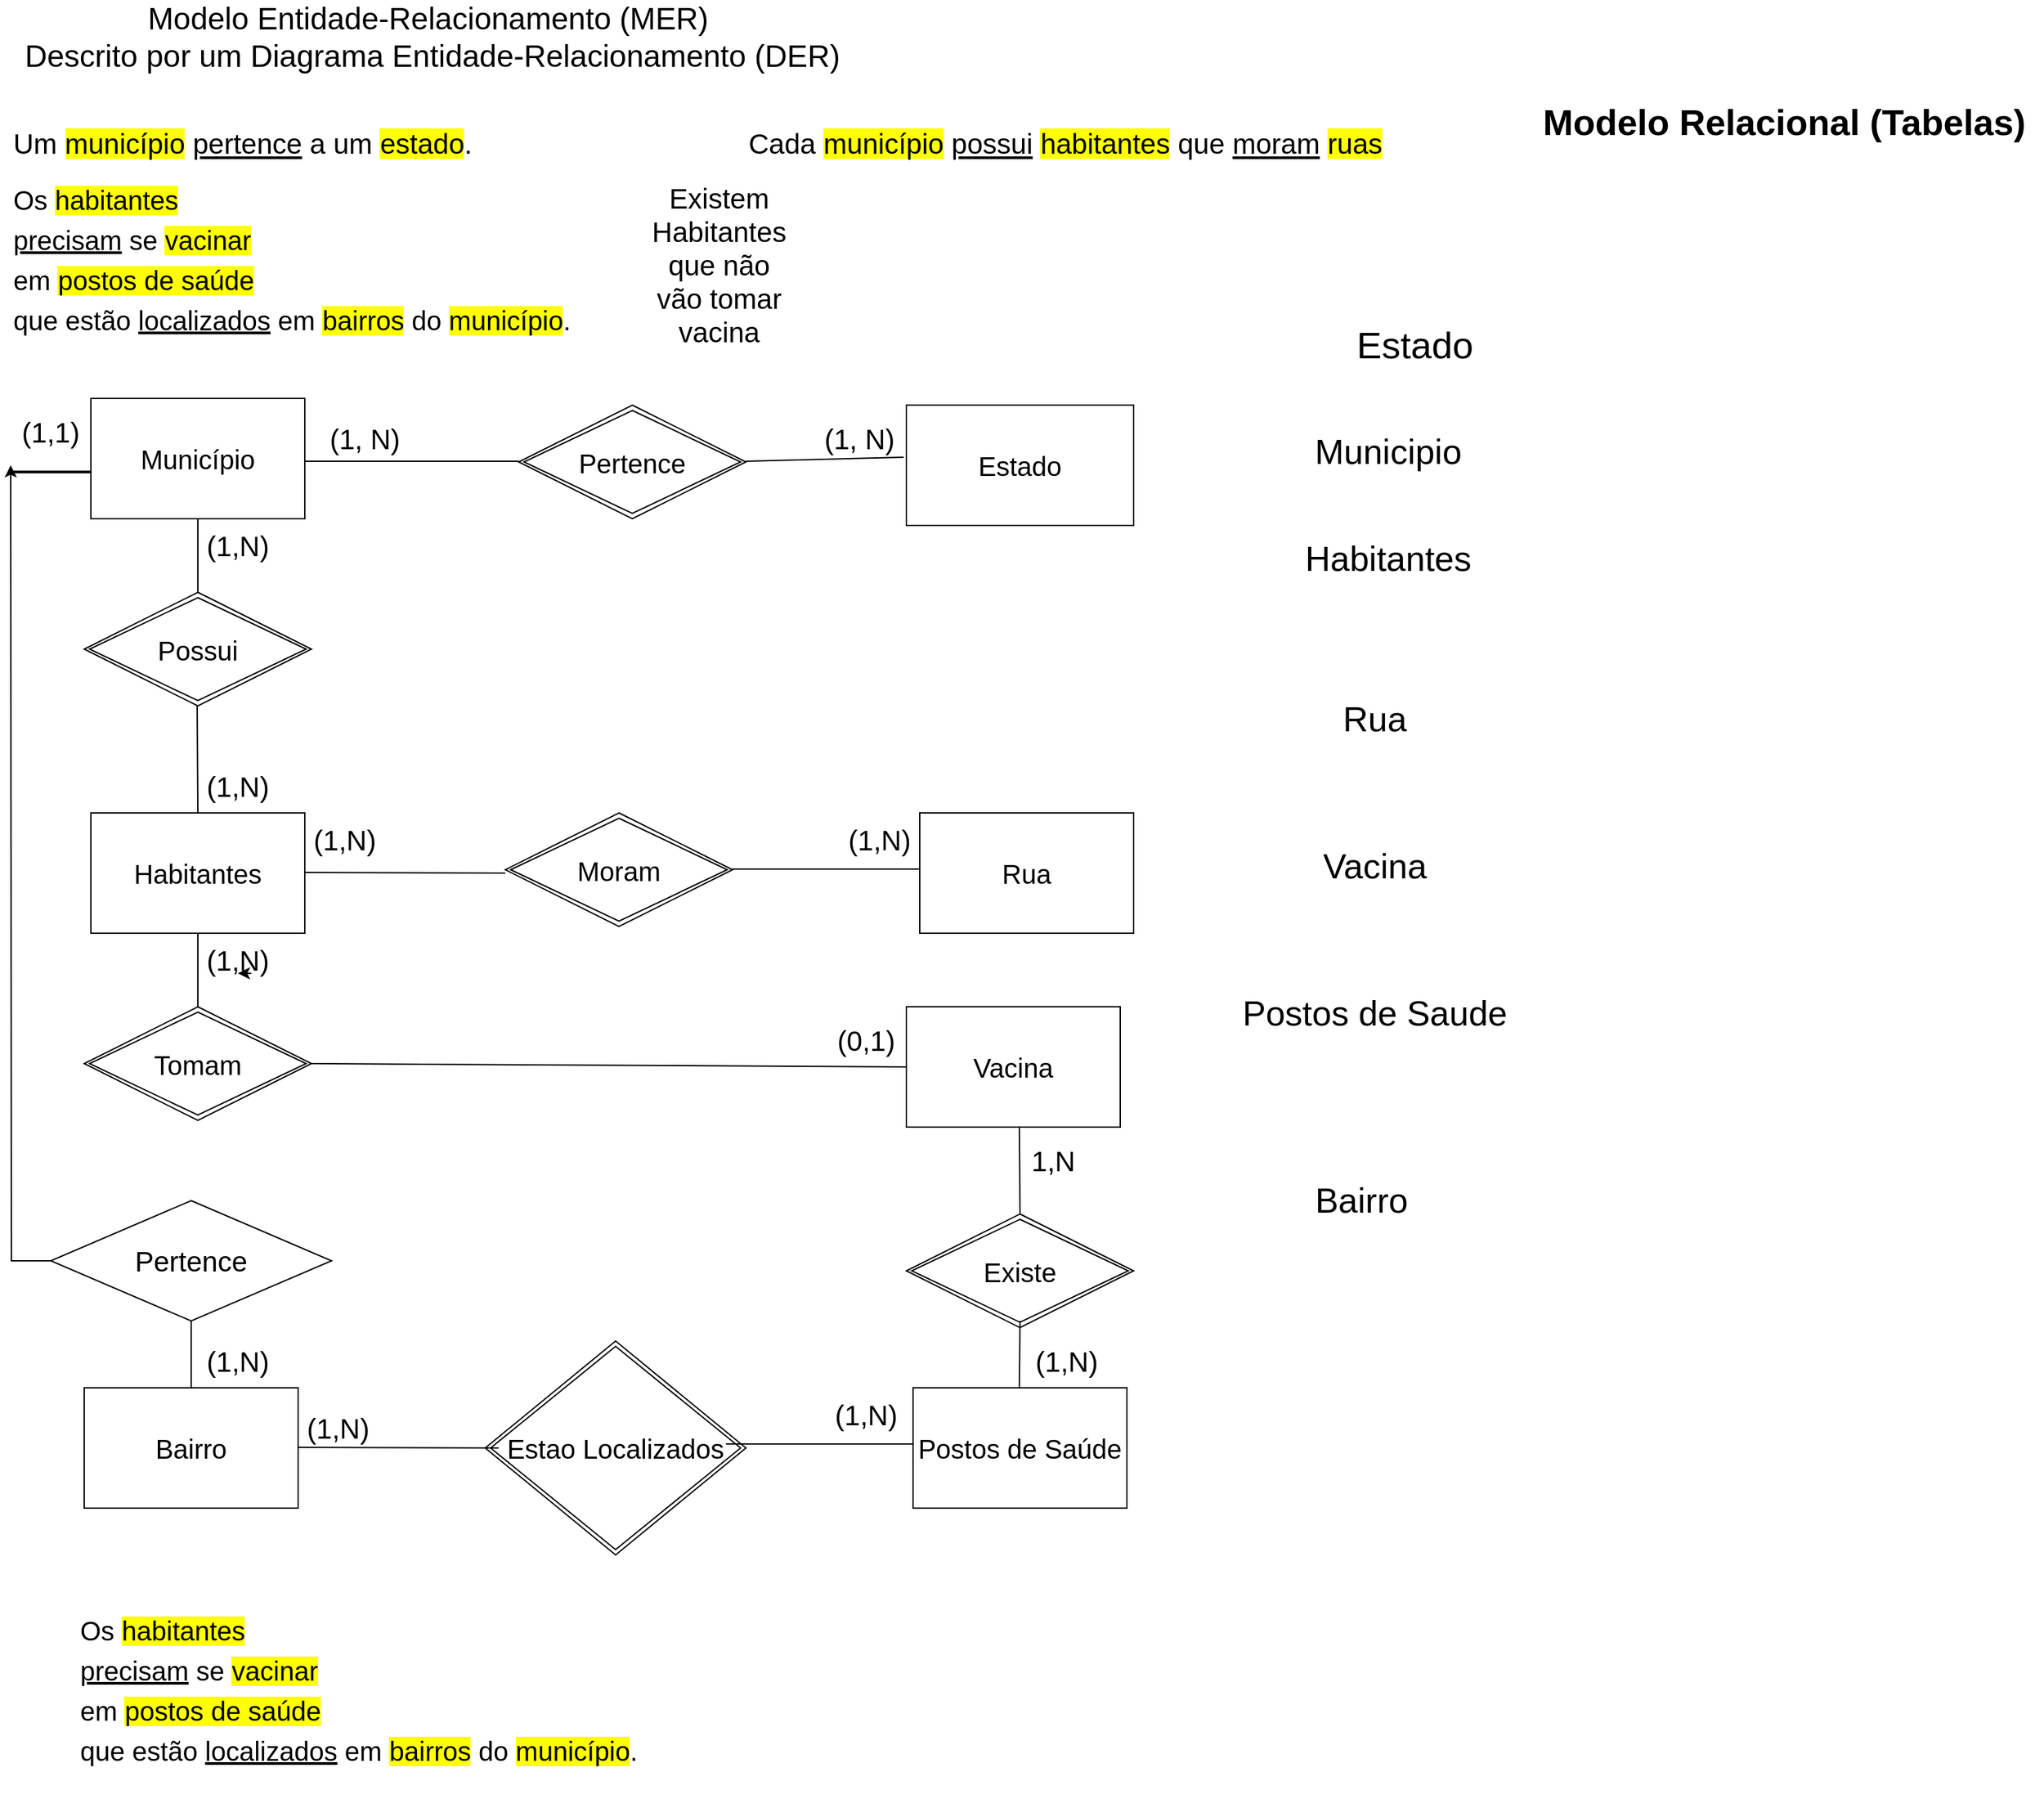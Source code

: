 <mxfile version="13.9.3" type="github" pages="2">
  <diagram id="R2lEEEUBdFMjLlhIrx00" name="DER-EstudoDirigido">
    <mxGraphModel dx="1426" dy="803" grid="1" gridSize="10" guides="1" tooltips="1" connect="1" arrows="1" fold="1" page="1" pageScale="1" pageWidth="2336" pageHeight="1654" math="0" shadow="0" extFonts="Permanent Marker^https://fonts.googleapis.com/css?family=Permanent+Marker">
      <root>
        <mxCell id="0" />
        <mxCell id="1" parent="0" />
        <mxCell id="zWw6YbuoIhfkc-IctaTn-1" value="Município" style="whiteSpace=wrap;html=1;align=center;fontSize=20;" parent="1" vertex="1">
          <mxGeometry x="130" y="320" width="160" height="90" as="geometry" />
        </mxCell>
        <mxCell id="zWw6YbuoIhfkc-IctaTn-2" value="Pertence" style="shape=rhombus;double=1;perimeter=rhombusPerimeter;whiteSpace=wrap;html=1;align=center;fontSize=20;" parent="1" vertex="1">
          <mxGeometry x="450" y="325" width="170" height="85" as="geometry" />
        </mxCell>
        <mxCell id="zWw6YbuoIhfkc-IctaTn-4" value="&lt;span lang=&quot;PT-BR&quot; style=&quot;font-size: 21px; font-family: calibri, sans-serif;&quot;&gt;Um &lt;span style=&quot;background: yellow; font-size: 21px;&quot;&gt;município&lt;/span&gt; &lt;u style=&quot;font-size: 21px;&quot;&gt;pertence&lt;/u&gt; a um &lt;span style=&quot;background: yellow; font-size: 21px;&quot;&gt;estado&lt;/span&gt;. &lt;/span&gt;" style="text;whiteSpace=wrap;html=1;fontSize=21;" parent="1" vertex="1">
          <mxGeometry x="70" y="110" width="450" height="40" as="geometry" />
        </mxCell>
        <mxCell id="zWw6YbuoIhfkc-IctaTn-5" value="&lt;span lang=&quot;PT-BR&quot; style=&quot;font-size: 21px; font-family: calibri, sans-serif;&quot;&gt;Cada &lt;span style=&quot;background: yellow; font-size: 21px;&quot;&gt;município&lt;/span&gt; &lt;u style=&quot;font-size: 21px;&quot;&gt;possui&lt;/u&gt; &lt;span style=&quot;background: yellow; font-size: 21px;&quot;&gt;habitantes&lt;/span&gt; que &lt;u style=&quot;font-size: 21px;&quot;&gt;moram&lt;/u&gt; &lt;span style=&quot;background: yellow; font-size: 21px;&quot;&gt;ruas&lt;/span&gt;&lt;/span&gt;" style="text;whiteSpace=wrap;html=1;fontSize=21;" parent="1" vertex="1">
          <mxGeometry x="620" y="110" width="590" height="40" as="geometry" />
        </mxCell>
        <mxCell id="zWw6YbuoIhfkc-IctaTn-6" value="&lt;p class=&quot;MsoNormal&quot; style=&quot;line-height: 150%&quot;&gt;&lt;span lang=&quot;PT-BR&quot;&gt;Os &lt;span style=&quot;background: yellow&quot;&gt;habitantes&lt;/span&gt;&#xa;&lt;u&gt;precisam&lt;/u&gt; se &lt;span style=&quot;background: yellow&quot;&gt;vacinar&lt;/span&gt;&#xa;em &lt;span style=&quot;background: yellow&quot;&gt;postos de saúde&lt;/span&gt;&#xa;que estão &lt;u&gt;localizados&lt;/u&gt; em &lt;span style=&quot;background: yellow&quot;&gt;bairros&lt;/span&gt; do &lt;span style=&quot;background: yellow&quot;&gt;município&lt;/span&gt;.&lt;/span&gt;&lt;/p&gt;" style="text;whiteSpace=wrap;html=1;fontSize=20;" parent="1" vertex="1">
          <mxGeometry x="70" y="130" width="1010" height="180" as="geometry" />
        </mxCell>
        <mxCell id="zWw6YbuoIhfkc-IctaTn-8" value="Estado" style="whiteSpace=wrap;html=1;align=center;fontSize=20;" parent="1" vertex="1">
          <mxGeometry x="740" y="325" width="170" height="90" as="geometry" />
        </mxCell>
        <mxCell id="zWw6YbuoIhfkc-IctaTn-13" value="" style="endArrow=none;html=1;rounded=0;fontSize=21;" parent="1" edge="1">
          <mxGeometry relative="1" as="geometry">
            <mxPoint x="290" y="367" as="sourcePoint" />
            <mxPoint x="450" y="367" as="targetPoint" />
          </mxGeometry>
        </mxCell>
        <mxCell id="zWw6YbuoIhfkc-IctaTn-14" value="" style="endArrow=none;html=1;rounded=0;fontSize=21;entryX=-0.012;entryY=0.433;entryDx=0;entryDy=0;entryPerimeter=0;" parent="1" target="zWw6YbuoIhfkc-IctaTn-8" edge="1">
          <mxGeometry relative="1" as="geometry">
            <mxPoint x="620" y="367" as="sourcePoint" />
            <mxPoint x="750" y="367" as="targetPoint" />
          </mxGeometry>
        </mxCell>
        <mxCell id="zWw6YbuoIhfkc-IctaTn-17" value="Habitantes" style="whiteSpace=wrap;html=1;align=center;fontSize=20;" parent="1" vertex="1">
          <mxGeometry x="130" y="630" width="160" height="90" as="geometry" />
        </mxCell>
        <mxCell id="zWw6YbuoIhfkc-IctaTn-18" value="Rua" style="whiteSpace=wrap;html=1;align=center;fontSize=20;" parent="1" vertex="1">
          <mxGeometry x="750" y="630" width="160" height="90" as="geometry" />
        </mxCell>
        <mxCell id="zWw6YbuoIhfkc-IctaTn-19" value="Moram" style="shape=rhombus;double=1;perimeter=rhombusPerimeter;whiteSpace=wrap;html=1;align=center;fontSize=20;" parent="1" vertex="1">
          <mxGeometry x="440" y="630" width="170" height="85" as="geometry" />
        </mxCell>
        <mxCell id="zWw6YbuoIhfkc-IctaTn-20" value="Possui" style="shape=rhombus;double=1;perimeter=rhombusPerimeter;whiteSpace=wrap;html=1;align=center;fontSize=20;" parent="1" vertex="1">
          <mxGeometry x="125" y="465" width="170" height="85" as="geometry" />
        </mxCell>
        <mxCell id="zWw6YbuoIhfkc-IctaTn-23" value="" style="endArrow=none;html=1;rounded=0;fontSize=21;exitX=0.5;exitY=1;exitDx=0;exitDy=0;" parent="1" source="zWw6YbuoIhfkc-IctaTn-1" target="zWw6YbuoIhfkc-IctaTn-20" edge="1">
          <mxGeometry relative="1" as="geometry">
            <mxPoint x="220" y="420" as="sourcePoint" />
            <mxPoint x="340" y="420" as="targetPoint" />
          </mxGeometry>
        </mxCell>
        <mxCell id="zWw6YbuoIhfkc-IctaTn-24" value="" style="endArrow=none;html=1;rounded=0;fontSize=21;exitX=0.5;exitY=1;exitDx=0;exitDy=0;entryX=0.5;entryY=0;entryDx=0;entryDy=0;" parent="1" target="zWw6YbuoIhfkc-IctaTn-17" edge="1">
          <mxGeometry relative="1" as="geometry">
            <mxPoint x="209.5" y="550" as="sourcePoint" />
            <mxPoint x="209.5" y="605" as="targetPoint" />
          </mxGeometry>
        </mxCell>
        <mxCell id="zWw6YbuoIhfkc-IctaTn-25" value="" style="endArrow=none;html=1;rounded=0;fontSize=21;" parent="1" edge="1">
          <mxGeometry relative="1" as="geometry">
            <mxPoint x="290" y="674.5" as="sourcePoint" />
            <mxPoint x="440" y="675" as="targetPoint" />
          </mxGeometry>
        </mxCell>
        <mxCell id="zWw6YbuoIhfkc-IctaTn-26" value="" style="endArrow=none;html=1;rounded=0;fontSize=21;" parent="1" edge="1">
          <mxGeometry relative="1" as="geometry">
            <mxPoint x="610" y="672" as="sourcePoint" />
            <mxPoint x="750" y="672" as="targetPoint" />
          </mxGeometry>
        </mxCell>
        <mxCell id="zWw6YbuoIhfkc-IctaTn-30" value="Vacina" style="whiteSpace=wrap;html=1;align=center;fontSize=20;" parent="1" vertex="1">
          <mxGeometry x="740" y="775" width="160" height="90" as="geometry" />
        </mxCell>
        <mxCell id="zWw6YbuoIhfkc-IctaTn-31" value="Tomam" style="shape=rhombus;double=1;perimeter=rhombusPerimeter;whiteSpace=wrap;html=1;align=center;fontSize=20;" parent="1" vertex="1">
          <mxGeometry x="125" y="775" width="170" height="85" as="geometry" />
        </mxCell>
        <mxCell id="zWw6YbuoIhfkc-IctaTn-32" value="" style="endArrow=none;html=1;rounded=0;fontSize=21;exitX=0.5;exitY=1;exitDx=0;exitDy=0;" parent="1" target="zWw6YbuoIhfkc-IctaTn-31" edge="1">
          <mxGeometry relative="1" as="geometry">
            <mxPoint x="210" y="720" as="sourcePoint" />
            <mxPoint x="340" y="730" as="targetPoint" />
          </mxGeometry>
        </mxCell>
        <mxCell id="zWw6YbuoIhfkc-IctaTn-33" value="" style="endArrow=none;html=1;rounded=0;fontSize=21;exitX=1;exitY=0.5;exitDx=0;exitDy=0;" parent="1" source="zWw6YbuoIhfkc-IctaTn-31" edge="1">
          <mxGeometry relative="1" as="geometry">
            <mxPoint x="300" y="820" as="sourcePoint" />
            <mxPoint x="740" y="820" as="targetPoint" />
          </mxGeometry>
        </mxCell>
        <mxCell id="zWw6YbuoIhfkc-IctaTn-35" value="Postos de Saúde" style="whiteSpace=wrap;html=1;align=center;fontSize=20;" parent="1" vertex="1">
          <mxGeometry x="745" y="1060" width="160" height="90" as="geometry" />
        </mxCell>
        <mxCell id="zWw6YbuoIhfkc-IctaTn-36" value="Existe" style="shape=rhombus;double=1;perimeter=rhombusPerimeter;whiteSpace=wrap;html=1;align=center;fontSize=20;" parent="1" vertex="1">
          <mxGeometry x="740" y="930" width="170" height="85" as="geometry" />
        </mxCell>
        <mxCell id="zWw6YbuoIhfkc-IctaTn-40" value="&lt;p class=&quot;MsoNormal&quot; style=&quot;line-height: 150%&quot;&gt;&lt;span lang=&quot;PT-BR&quot;&gt;Os &lt;span style=&quot;background: yellow&quot;&gt;habitantes&lt;/span&gt;&#xa;&lt;u&gt;precisam&lt;/u&gt; se &lt;span style=&quot;background: yellow&quot;&gt;vacinar&lt;/span&gt;&#xa;em &lt;span style=&quot;background: yellow&quot;&gt;postos de saúde&lt;/span&gt;&#xa;que estão &lt;u&gt;localizados&lt;/u&gt; em &lt;span style=&quot;background: yellow&quot;&gt;bairros&lt;/span&gt; do &lt;span style=&quot;background: yellow&quot;&gt;município&lt;/span&gt;.&lt;/span&gt;&lt;/p&gt;" style="text;whiteSpace=wrap;html=1;fontSize=20;" parent="1" vertex="1">
          <mxGeometry x="120" y="1200" width="1010" height="180" as="geometry" />
        </mxCell>
        <mxCell id="zWw6YbuoIhfkc-IctaTn-42" value="" style="endArrow=none;html=1;rounded=0;fontSize=21;exitX=0.5;exitY=1;exitDx=0;exitDy=0;entryX=0.5;entryY=0;entryDx=0;entryDy=0;" parent="1" target="zWw6YbuoIhfkc-IctaTn-36" edge="1">
          <mxGeometry relative="1" as="geometry">
            <mxPoint x="824.5" y="865" as="sourcePoint" />
            <mxPoint x="824.5" y="920" as="targetPoint" />
          </mxGeometry>
        </mxCell>
        <mxCell id="zWw6YbuoIhfkc-IctaTn-43" value="" style="endArrow=none;html=1;rounded=0;fontSize=21;" parent="1" edge="1">
          <mxGeometry relative="1" as="geometry">
            <mxPoint x="825" y="1010" as="sourcePoint" />
            <mxPoint x="824.5" y="1060" as="targetPoint" />
          </mxGeometry>
        </mxCell>
        <mxCell id="zWw6YbuoIhfkc-IctaTn-45" value="Bairro" style="whiteSpace=wrap;html=1;align=center;fontSize=20;" parent="1" vertex="1">
          <mxGeometry x="125" y="1060" width="160" height="90" as="geometry" />
        </mxCell>
        <mxCell id="zWw6YbuoIhfkc-IctaTn-47" value="Estao Localizados" style="shape=rhombus;double=1;perimeter=rhombusPerimeter;whiteSpace=wrap;html=1;align=center;fontSize=20;" parent="1" vertex="1">
          <mxGeometry x="425" y="1025" width="195" height="160" as="geometry" />
        </mxCell>
        <mxCell id="zWw6YbuoIhfkc-IctaTn-48" value="" style="endArrow=none;html=1;rounded=0;fontSize=21;" parent="1" edge="1">
          <mxGeometry relative="1" as="geometry">
            <mxPoint x="285" y="1104.5" as="sourcePoint" />
            <mxPoint x="435" y="1105" as="targetPoint" />
          </mxGeometry>
        </mxCell>
        <mxCell id="zWw6YbuoIhfkc-IctaTn-49" value="" style="endArrow=none;html=1;rounded=0;fontSize=21;" parent="1" edge="1">
          <mxGeometry relative="1" as="geometry">
            <mxPoint x="605" y="1102" as="sourcePoint" />
            <mxPoint x="745" y="1102" as="targetPoint" />
          </mxGeometry>
        </mxCell>
        <mxCell id="zWw6YbuoIhfkc-IctaTn-54" style="edgeStyle=orthogonalEdgeStyle;rounded=0;orthogonalLoop=1;jettySize=auto;html=1;fontSize=21;" parent="1" source="zWw6YbuoIhfkc-IctaTn-50" edge="1">
          <mxGeometry relative="1" as="geometry">
            <mxPoint x="70" y="370" as="targetPoint" />
          </mxGeometry>
        </mxCell>
        <mxCell id="zWw6YbuoIhfkc-IctaTn-50" value="Pertence" style="shape=rhombus;perimeter=rhombusPerimeter;whiteSpace=wrap;html=1;align=center;fontSize=21;" parent="1" vertex="1">
          <mxGeometry x="100" y="920" width="210" height="90" as="geometry" />
        </mxCell>
        <mxCell id="zWw6YbuoIhfkc-IctaTn-51" value="" style="endArrow=none;html=1;rounded=0;fontSize=21;exitX=0.5;exitY=0;exitDx=0;exitDy=0;entryX=0.5;entryY=1;entryDx=0;entryDy=0;" parent="1" source="zWw6YbuoIhfkc-IctaTn-45" target="zWw6YbuoIhfkc-IctaTn-50" edge="1">
          <mxGeometry relative="1" as="geometry">
            <mxPoint x="420" y="900" as="sourcePoint" />
            <mxPoint x="580" y="900" as="targetPoint" />
          </mxGeometry>
        </mxCell>
        <mxCell id="zWw6YbuoIhfkc-IctaTn-55" value="" style="line;strokeWidth=2;html=1;fontSize=21;" parent="1" vertex="1">
          <mxGeometry x="70" y="370" width="60" height="10" as="geometry" />
        </mxCell>
        <mxCell id="zWw6YbuoIhfkc-IctaTn-56" value="(1, N)" style="text;html=1;strokeColor=none;fillColor=none;align=center;verticalAlign=middle;whiteSpace=wrap;rounded=0;fontSize=21;" parent="1" vertex="1">
          <mxGeometry x="270" y="340" width="130" height="20" as="geometry" />
        </mxCell>
        <mxCell id="zWw6YbuoIhfkc-IctaTn-57" value="(1, N)" style="text;html=1;strokeColor=none;fillColor=none;align=center;verticalAlign=middle;whiteSpace=wrap;rounded=0;fontSize=21;" parent="1" vertex="1">
          <mxGeometry x="640" y="340" width="130" height="20" as="geometry" />
        </mxCell>
        <mxCell id="zWw6YbuoIhfkc-IctaTn-58" value="(1,N)" style="text;html=1;strokeColor=none;fillColor=none;align=center;verticalAlign=middle;whiteSpace=wrap;rounded=0;fontSize=21;" parent="1" vertex="1">
          <mxGeometry x="220" y="420" width="40" height="20" as="geometry" />
        </mxCell>
        <mxCell id="zWw6YbuoIhfkc-IctaTn-59" value="(1,N)" style="text;html=1;strokeColor=none;fillColor=none;align=center;verticalAlign=middle;whiteSpace=wrap;rounded=0;fontSize=21;" parent="1" vertex="1">
          <mxGeometry x="220" y="600" width="40" height="20" as="geometry" />
        </mxCell>
        <mxCell id="zWw6YbuoIhfkc-IctaTn-60" value="(1,N)" style="text;html=1;strokeColor=none;fillColor=none;align=center;verticalAlign=middle;whiteSpace=wrap;rounded=0;fontSize=21;" parent="1" vertex="1">
          <mxGeometry x="300" y="640" width="40" height="20" as="geometry" />
        </mxCell>
        <mxCell id="zWw6YbuoIhfkc-IctaTn-61" value="(1,N)" style="text;html=1;strokeColor=none;fillColor=none;align=center;verticalAlign=middle;whiteSpace=wrap;rounded=0;fontSize=21;" parent="1" vertex="1">
          <mxGeometry x="700" y="640" width="40" height="20" as="geometry" />
        </mxCell>
        <mxCell id="zWw6YbuoIhfkc-IctaTn-64" style="edgeStyle=orthogonalEdgeStyle;rounded=0;orthogonalLoop=1;jettySize=auto;html=1;exitX=0.75;exitY=1;exitDx=0;exitDy=0;fontSize=21;" parent="1" source="zWw6YbuoIhfkc-IctaTn-62" edge="1">
          <mxGeometry relative="1" as="geometry">
            <mxPoint x="240" y="750" as="targetPoint" />
          </mxGeometry>
        </mxCell>
        <mxCell id="zWw6YbuoIhfkc-IctaTn-62" value="(1,N)" style="text;html=1;strokeColor=none;fillColor=none;align=center;verticalAlign=middle;whiteSpace=wrap;rounded=0;fontSize=21;" parent="1" vertex="1">
          <mxGeometry x="220" y="730" width="40" height="20" as="geometry" />
        </mxCell>
        <mxCell id="zWw6YbuoIhfkc-IctaTn-63" value="(0,1)" style="text;html=1;strokeColor=none;fillColor=none;align=center;verticalAlign=middle;whiteSpace=wrap;rounded=0;fontSize=21;" parent="1" vertex="1">
          <mxGeometry x="690" y="790" width="40" height="20" as="geometry" />
        </mxCell>
        <mxCell id="zWw6YbuoIhfkc-IctaTn-65" value="Existem Habitantes que não vão tomar vacina" style="text;html=1;strokeColor=none;fillColor=none;align=center;verticalAlign=middle;whiteSpace=wrap;rounded=0;fontSize=21;" parent="1" vertex="1">
          <mxGeometry x="580" y="210" width="40" height="20" as="geometry" />
        </mxCell>
        <mxCell id="zWw6YbuoIhfkc-IctaTn-66" value="1,N" style="text;html=1;strokeColor=none;fillColor=none;align=center;verticalAlign=middle;whiteSpace=wrap;rounded=0;fontSize=21;" parent="1" vertex="1">
          <mxGeometry x="830" y="880" width="40" height="20" as="geometry" />
        </mxCell>
        <mxCell id="zWw6YbuoIhfkc-IctaTn-67" value="(1,N)" style="text;html=1;strokeColor=none;fillColor=none;align=center;verticalAlign=middle;whiteSpace=wrap;rounded=0;fontSize=21;" parent="1" vertex="1">
          <mxGeometry x="840" y="1030" width="40" height="20" as="geometry" />
        </mxCell>
        <mxCell id="zWw6YbuoIhfkc-IctaTn-68" value="(1,N)" style="text;html=1;strokeColor=none;fillColor=none;align=center;verticalAlign=middle;whiteSpace=wrap;rounded=0;fontSize=21;" parent="1" vertex="1">
          <mxGeometry x="690" y="1070" width="40" height="20" as="geometry" />
        </mxCell>
        <mxCell id="zWw6YbuoIhfkc-IctaTn-69" value="(1,N)" style="text;html=1;strokeColor=none;fillColor=none;align=center;verticalAlign=middle;whiteSpace=wrap;rounded=0;fontSize=21;" parent="1" vertex="1">
          <mxGeometry x="295" y="1080" width="40" height="20" as="geometry" />
        </mxCell>
        <mxCell id="zWw6YbuoIhfkc-IctaTn-70" value="(1,N)" style="text;html=1;strokeColor=none;fillColor=none;align=center;verticalAlign=middle;whiteSpace=wrap;rounded=0;fontSize=21;" parent="1" vertex="1">
          <mxGeometry x="220" y="1030" width="40" height="20" as="geometry" />
        </mxCell>
        <mxCell id="zWw6YbuoIhfkc-IctaTn-71" value="(1,1)" style="text;html=1;strokeColor=none;fillColor=none;align=center;verticalAlign=middle;whiteSpace=wrap;rounded=0;fontSize=21;" parent="1" vertex="1">
          <mxGeometry x="80" y="320" width="40" height="50" as="geometry" />
        </mxCell>
        <mxCell id="rkR8vYpSUXpEBcB3kPm6-1" value="&lt;font style=&quot;font-size: 23px&quot;&gt;Modelo Entidade-Relacionamento (MER)&amp;nbsp;&lt;br&gt;Descrito por um Diagrama Entidade-Relacionamento (DER)&lt;br&gt;&lt;/font&gt;" style="text;html=1;align=center;verticalAlign=middle;resizable=0;points=[];autosize=1;" vertex="1" parent="1">
          <mxGeometry x="70" y="30" width="630" height="40" as="geometry" />
        </mxCell>
        <mxCell id="rkR8vYpSUXpEBcB3kPm6-2" value="&lt;font style=&quot;font-size: 27px&quot;&gt;&lt;b&gt;Modelo Relacional (Tabelas)&amp;nbsp;&lt;br&gt;&lt;/b&gt;&lt;br&gt;&lt;/font&gt;" style="text;html=1;align=center;verticalAlign=middle;resizable=0;points=[];autosize=1;" vertex="1" parent="1">
          <mxGeometry x="1210" y="110" width="380" height="40" as="geometry" />
        </mxCell>
        <mxCell id="rkR8vYpSUXpEBcB3kPm6-3" value="&lt;font style=&quot;font-size: 28px&quot;&gt;Estado&lt;/font&gt;" style="text;html=1;align=center;verticalAlign=middle;resizable=0;points=[];autosize=1;" vertex="1" parent="1">
          <mxGeometry x="1070" y="265" width="100" height="30" as="geometry" />
        </mxCell>
        <mxCell id="rkR8vYpSUXpEBcB3kPm6-4" value="Municipio" style="text;html=1;align=center;verticalAlign=middle;resizable=0;points=[];autosize=1;fontSize=26;" vertex="1" parent="1">
          <mxGeometry x="1035" y="340" width="130" height="40" as="geometry" />
        </mxCell>
        <mxCell id="rkR8vYpSUXpEBcB3kPm6-5" value="Habitantes" style="text;html=1;align=center;verticalAlign=middle;resizable=0;points=[];autosize=1;fontSize=26;" vertex="1" parent="1">
          <mxGeometry x="1030" y="420" width="140" height="40" as="geometry" />
        </mxCell>
        <mxCell id="rkR8vYpSUXpEBcB3kPm6-6" value="Rua" style="text;html=1;align=center;verticalAlign=middle;resizable=0;points=[];autosize=1;fontSize=26;" vertex="1" parent="1">
          <mxGeometry x="1060" y="540" width="60" height="40" as="geometry" />
        </mxCell>
        <mxCell id="rkR8vYpSUXpEBcB3kPm6-7" value="Vacina" style="text;html=1;align=center;verticalAlign=middle;resizable=0;points=[];autosize=1;fontSize=26;" vertex="1" parent="1">
          <mxGeometry x="1045" y="650" width="90" height="40" as="geometry" />
        </mxCell>
        <mxCell id="rkR8vYpSUXpEBcB3kPm6-8" value="Postos de Saude" style="text;html=1;align=center;verticalAlign=middle;resizable=0;points=[];autosize=1;fontSize=26;" vertex="1" parent="1">
          <mxGeometry x="985" y="760" width="210" height="40" as="geometry" />
        </mxCell>
        <mxCell id="rkR8vYpSUXpEBcB3kPm6-9" value="Bairro" style="text;html=1;align=center;verticalAlign=middle;resizable=0;points=[];autosize=1;fontSize=26;" vertex="1" parent="1">
          <mxGeometry x="1040" y="900" width="80" height="40" as="geometry" />
        </mxCell>
      </root>
    </mxGraphModel>
  </diagram>
  <diagram id="x2edP44dpFyP2OcJ8P4P" name="DER-WebNoticias">
    <mxGraphModel dx="983" dy="514" grid="1" gridSize="10" guides="1" tooltips="1" connect="1" arrows="1" fold="1" page="1" pageScale="1" pageWidth="2336" pageHeight="1654" math="0" shadow="0">
      <root>
        <mxCell id="kRdrzXDOWAMrlyvCGJVJ-0" />
        <mxCell id="kRdrzXDOWAMrlyvCGJVJ-1" parent="kRdrzXDOWAMrlyvCGJVJ-0" />
        <mxCell id="kRdrzXDOWAMrlyvCGJVJ-3" value="&lt;p class=&quot;MsoNormal&quot; style=&quot;line-height: 150%&quot;&gt;&lt;span lang=&quot;PT-BR&quot;&gt;Os &lt;span style=&quot;background: yellow&quot;&gt;usuários&lt;/span&gt;&#xa;devem ser capazes de se &lt;u&gt;inscrever&lt;/u&gt; em &lt;span style=&quot;background: yellow&quot;&gt;grupos de&lt;span&gt;&amp;nbsp; &lt;/span&gt;notícias&lt;/span&gt;&#xa;, e &lt;u&gt;navegar&lt;/u&gt; por &lt;span style=&quot;background: yellow&quot;&gt;artigos&lt;/span&gt;&#xa;nos &lt;span style=&quot;background: yellow&quot;&gt;grupos.&lt;/span&gt;&lt;/span&gt;&lt;/p&gt;&#xa;&#xa;&lt;p class=&quot;MsoNormal&quot; style=&quot;line-height: 150%&quot;&gt;&lt;span lang=&quot;PT-BR&quot;&gt;O &lt;span style=&quot;background: yellow&quot;&gt;Sistema&lt;/span&gt; &lt;u&gt;acompanha&lt;/u&gt;&#xa;quais &lt;span style=&quot;background: yellow&quot;&gt;artigos&lt;/span&gt; &lt;u&gt;foram&lt;/u&gt;&#xa;&lt;span style=&quot;background: yellow&quot;&gt;lidos&lt;/span&gt; por um &lt;span style=&quot;background: yellow&quot;&gt;usuário&lt;/span&gt;, para que não&#xa;sejam exibidos novamente.&lt;/span&gt;&lt;/p&gt;&#xa;&#xa;&lt;p class=&quot;MsoNormal&quot; style=&quot;line-height: 150%&quot;&gt;&lt;span lang=&quot;PT-BR&quot;&gt;Ofereça também, uma &lt;span style=&quot;background: yellow&quot;&gt;pesquisa&lt;/span&gt;&#xa;de &lt;span style=&quot;background: yellow&quot;&gt;artigos antigos&lt;/span&gt;.&lt;/span&gt;&lt;/p&gt;&#xa;&#xa;&lt;p class=&quot;MsoNormal&quot; style=&quot;line-height: 150%&quot;&gt;&lt;span lang=&quot;PT-BR&quot;&gt;O Sistema oferece um &lt;span style=&quot;background: yellow&quot;&gt;Sistema&lt;/span&gt;&#xa;para &lt;u&gt;avaliação&lt;/u&gt; de &lt;span style=&quot;background: yellow&quot;&gt;artigos&lt;/span&gt;,&#xa;de modo que aqueles com &lt;span style=&quot;background: yellow&quot;&gt;maior&#xa;avaliação&lt;/span&gt; sejam &lt;span style=&quot;background: yellow&quot;&gt;destacados&lt;/span&gt;,&#xa;permitindo o leitor ocupado pule os artigos com &lt;span style=&quot;background: yellow&quot;&gt;avaliação inferior&lt;/span&gt;.&lt;/span&gt;&lt;/p&gt;" style="text;whiteSpace=wrap;html=1;fontSize=21;" parent="kRdrzXDOWAMrlyvCGJVJ-1" vertex="1">
          <mxGeometry x="150" y="80" width="570" height="860" as="geometry" />
        </mxCell>
        <mxCell id="kRdrzXDOWAMrlyvCGJVJ-13" style="edgeStyle=orthogonalEdgeStyle;rounded=0;orthogonalLoop=1;jettySize=auto;html=1;fontSize=21;entryX=0;entryY=0.5;entryDx=0;entryDy=0;" parent="kRdrzXDOWAMrlyvCGJVJ-1" source="kRdrzXDOWAMrlyvCGJVJ-4" target="kRdrzXDOWAMrlyvCGJVJ-12" edge="1">
          <mxGeometry relative="1" as="geometry">
            <Array as="points">
              <mxPoint x="665" y="300" />
              <mxPoint x="785" y="300" />
              <mxPoint x="785" y="352" />
            </Array>
          </mxGeometry>
        </mxCell>
        <mxCell id="kRdrzXDOWAMrlyvCGJVJ-4" value="Usuário" style="whiteSpace=wrap;html=1;align=center;fontSize=21;" parent="kRdrzXDOWAMrlyvCGJVJ-1" vertex="1">
          <mxGeometry x="590" y="200" width="150" height="60" as="geometry" />
        </mxCell>
        <mxCell id="kRdrzXDOWAMrlyvCGJVJ-5" value="Grupos de Notícias" style="whiteSpace=wrap;html=1;align=center;fontSize=21;" parent="kRdrzXDOWAMrlyvCGJVJ-1" vertex="1">
          <mxGeometry x="1040" y="192.5" width="140" height="70" as="geometry" />
        </mxCell>
        <mxCell id="kRdrzXDOWAMrlyvCGJVJ-7" value="Inscrever" style="shape=rhombus;perimeter=rhombusPerimeter;whiteSpace=wrap;html=1;align=center;fontSize=21;" parent="kRdrzXDOWAMrlyvCGJVJ-1" vertex="1">
          <mxGeometry x="830" y="197.5" width="130" height="65" as="geometry" />
        </mxCell>
        <mxCell id="kRdrzXDOWAMrlyvCGJVJ-9" value="" style="endArrow=none;html=1;fontSize=21;exitX=0;exitY=0.5;exitDx=0;exitDy=0;entryX=1;entryY=0.5;entryDx=0;entryDy=0;" parent="kRdrzXDOWAMrlyvCGJVJ-1" source="kRdrzXDOWAMrlyvCGJVJ-7" target="kRdrzXDOWAMrlyvCGJVJ-4" edge="1">
          <mxGeometry width="50" height="50" relative="1" as="geometry">
            <mxPoint x="690" y="300" as="sourcePoint" />
            <mxPoint x="740" y="250" as="targetPoint" />
            <Array as="points" />
          </mxGeometry>
        </mxCell>
        <mxCell id="kRdrzXDOWAMrlyvCGJVJ-10" value="" style="endArrow=none;html=1;fontSize=21;exitX=1;exitY=0.5;exitDx=0;exitDy=0;" parent="kRdrzXDOWAMrlyvCGJVJ-1" source="kRdrzXDOWAMrlyvCGJVJ-7" edge="1">
          <mxGeometry width="50" height="50" relative="1" as="geometry">
            <mxPoint x="690" y="300" as="sourcePoint" />
            <mxPoint x="1040" y="228" as="targetPoint" />
          </mxGeometry>
        </mxCell>
        <mxCell id="kRdrzXDOWAMrlyvCGJVJ-11" value="Artigo" style="whiteSpace=wrap;html=1;align=center;fontSize=21;" parent="kRdrzXDOWAMrlyvCGJVJ-1" vertex="1">
          <mxGeometry x="1060" y="445" width="150" height="105" as="geometry" />
        </mxCell>
        <mxCell id="kRdrzXDOWAMrlyvCGJVJ-15" style="edgeStyle=orthogonalEdgeStyle;rounded=0;orthogonalLoop=1;jettySize=auto;html=1;exitX=0.5;exitY=1;exitDx=0;exitDy=0;entryX=0;entryY=0.5;entryDx=0;entryDy=0;fontSize=21;" parent="kRdrzXDOWAMrlyvCGJVJ-1" source="kRdrzXDOWAMrlyvCGJVJ-12" target="kRdrzXDOWAMrlyvCGJVJ-11" edge="1">
          <mxGeometry relative="1" as="geometry" />
        </mxCell>
        <mxCell id="kRdrzXDOWAMrlyvCGJVJ-12" value="Navegam" style="shape=rhombus;perimeter=rhombusPerimeter;whiteSpace=wrap;html=1;align=center;fontSize=21;" parent="kRdrzXDOWAMrlyvCGJVJ-1" vertex="1">
          <mxGeometry x="830" y="320" width="130" height="65" as="geometry" />
        </mxCell>
        <mxCell id="kRdrzXDOWAMrlyvCGJVJ-16" value="Pentencem" style="shape=rhombus;perimeter=rhombusPerimeter;whiteSpace=wrap;html=1;align=center;fontSize=21;" parent="kRdrzXDOWAMrlyvCGJVJ-1" vertex="1">
          <mxGeometry x="1050" y="310" width="150" height="70" as="geometry" />
        </mxCell>
        <mxCell id="kRdrzXDOWAMrlyvCGJVJ-17" value="" style="endArrow=none;html=1;rounded=0;fontSize=21;entryX=0.5;entryY=1;entryDx=0;entryDy=0;exitX=0.464;exitY=0.071;exitDx=0;exitDy=0;exitPerimeter=0;" parent="kRdrzXDOWAMrlyvCGJVJ-1" source="kRdrzXDOWAMrlyvCGJVJ-11" target="kRdrzXDOWAMrlyvCGJVJ-16" edge="1">
          <mxGeometry relative="1" as="geometry">
            <mxPoint x="1120" y="440" as="sourcePoint" />
            <mxPoint x="790" y="280" as="targetPoint" />
            <Array as="points" />
          </mxGeometry>
        </mxCell>
        <mxCell id="kRdrzXDOWAMrlyvCGJVJ-18" value="" style="endArrow=none;html=1;rounded=0;fontSize=21;entryX=0.547;entryY=1.016;entryDx=0;entryDy=0;exitX=0.5;exitY=0;exitDx=0;exitDy=0;entryPerimeter=0;" parent="kRdrzXDOWAMrlyvCGJVJ-1" source="kRdrzXDOWAMrlyvCGJVJ-16" target="kRdrzXDOWAMrlyvCGJVJ-5" edge="1">
          <mxGeometry relative="1" as="geometry">
            <mxPoint x="1134.96" y="459.97" as="sourcePoint" />
            <mxPoint x="1135" y="390" as="targetPoint" />
            <Array as="points" />
          </mxGeometry>
        </mxCell>
        <mxCell id="kRdrzXDOWAMrlyvCGJVJ-38" style="edgeStyle=orthogonalEdgeStyle;rounded=0;orthogonalLoop=1;jettySize=auto;html=1;exitX=0.5;exitY=1;exitDx=0;exitDy=0;fontSize=21;" parent="kRdrzXDOWAMrlyvCGJVJ-1" source="kRdrzXDOWAMrlyvCGJVJ-19" target="kRdrzXDOWAMrlyvCGJVJ-37" edge="1">
          <mxGeometry relative="1" as="geometry">
            <mxPoint x="750" y="680" as="targetPoint" />
          </mxGeometry>
        </mxCell>
        <mxCell id="kRdrzXDOWAMrlyvCGJVJ-42" style="edgeStyle=orthogonalEdgeStyle;rounded=0;orthogonalLoop=1;jettySize=auto;html=1;exitX=0.5;exitY=0;exitDx=0;exitDy=0;fontSize=21;" parent="kRdrzXDOWAMrlyvCGJVJ-1" source="kRdrzXDOWAMrlyvCGJVJ-19" target="kRdrzXDOWAMrlyvCGJVJ-41" edge="1">
          <mxGeometry relative="1" as="geometry" />
        </mxCell>
        <mxCell id="kRdrzXDOWAMrlyvCGJVJ-19" value="Sistema" style="whiteSpace=wrap;html=1;align=center;fontSize=21;" parent="kRdrzXDOWAMrlyvCGJVJ-1" vertex="1">
          <mxGeometry x="630" y="536.25" width="150" height="60" as="geometry" />
        </mxCell>
        <mxCell id="kRdrzXDOWAMrlyvCGJVJ-22" style="edgeStyle=orthogonalEdgeStyle;rounded=0;orthogonalLoop=1;jettySize=auto;html=1;exitX=1;exitY=0.5;exitDx=0;exitDy=0;fontSize=21;" parent="kRdrzXDOWAMrlyvCGJVJ-1" source="kRdrzXDOWAMrlyvCGJVJ-20" edge="1">
          <mxGeometry relative="1" as="geometry">
            <mxPoint x="1060" y="500" as="targetPoint" />
            <Array as="points">
              <mxPoint x="1025" y="528" />
              <mxPoint x="1025" y="500" />
              <mxPoint x="1060" y="500" />
              <mxPoint x="1060" y="515" />
            </Array>
          </mxGeometry>
        </mxCell>
        <mxCell id="kRdrzXDOWAMrlyvCGJVJ-20" value="Monitora" style="shape=rhombus;perimeter=rhombusPerimeter;whiteSpace=wrap;html=1;align=center;fontSize=21;" parent="kRdrzXDOWAMrlyvCGJVJ-1" vertex="1">
          <mxGeometry x="840" y="510" width="150" height="75" as="geometry" />
        </mxCell>
        <mxCell id="kRdrzXDOWAMrlyvCGJVJ-21" value="" style="line;strokeWidth=1;rotatable=0;dashed=0;labelPosition=right;align=left;verticalAlign=middle;spacingTop=0;spacingLeft=6;points=[];portConstraint=eastwest;fontSize=21;" parent="kRdrzXDOWAMrlyvCGJVJ-1" vertex="1">
          <mxGeometry x="780" y="542.5" width="60" height="10" as="geometry" />
        </mxCell>
        <mxCell id="kRdrzXDOWAMrlyvCGJVJ-23" value="É-um" style="triangle;whiteSpace=wrap;html=1;fontSize=21;rotation=-90;" parent="kRdrzXDOWAMrlyvCGJVJ-1" vertex="1">
          <mxGeometry x="1103.75" y="528.75" width="65" height="102.5" as="geometry" />
        </mxCell>
        <mxCell id="kRdrzXDOWAMrlyvCGJVJ-24" value="Antigo" style="whiteSpace=wrap;html=1;align=center;fontSize=21;" parent="kRdrzXDOWAMrlyvCGJVJ-1" vertex="1">
          <mxGeometry x="980" y="660" width="110" height="50" as="geometry" />
        </mxCell>
        <mxCell id="kRdrzXDOWAMrlyvCGJVJ-25" value="Lido" style="whiteSpace=wrap;html=1;align=center;fontSize=21;" parent="kRdrzXDOWAMrlyvCGJVJ-1" vertex="1">
          <mxGeometry x="1103.75" y="660" width="110" height="50" as="geometry" />
        </mxCell>
        <mxCell id="kRdrzXDOWAMrlyvCGJVJ-26" value="Avaliado" style="whiteSpace=wrap;html=1;align=center;fontSize=21;" parent="kRdrzXDOWAMrlyvCGJVJ-1" vertex="1">
          <mxGeometry x="1230" y="660" width="110" height="50" as="geometry" />
        </mxCell>
        <mxCell id="kRdrzXDOWAMrlyvCGJVJ-27" value="" style="line;strokeWidth=1;rotatable=0;dashed=0;labelPosition=right;align=left;verticalAlign=middle;spacingTop=0;spacingLeft=6;points=[];portConstraint=eastwest;fontSize=21;" parent="kRdrzXDOWAMrlyvCGJVJ-1" vertex="1">
          <mxGeometry x="1030" y="631.25" width="250" height="10" as="geometry" />
        </mxCell>
        <mxCell id="kRdrzXDOWAMrlyvCGJVJ-29" value="" style="endArrow=none;html=1;fontSize=21;exitX=0.375;exitY=0.355;exitDx=0;exitDy=0;exitPerimeter=0;" parent="kRdrzXDOWAMrlyvCGJVJ-1" source="kRdrzXDOWAMrlyvCGJVJ-27" edge="1">
          <mxGeometry width="50" height="50" relative="1" as="geometry">
            <mxPoint x="1085" y="661.25" as="sourcePoint" />
            <mxPoint x="1135" y="611.25" as="targetPoint" />
          </mxGeometry>
        </mxCell>
        <mxCell id="kRdrzXDOWAMrlyvCGJVJ-30" value="" style="endArrow=none;html=1;fontSize=21;" parent="kRdrzXDOWAMrlyvCGJVJ-1" source="kRdrzXDOWAMrlyvCGJVJ-24" edge="1">
          <mxGeometry width="50" height="50" relative="1" as="geometry">
            <mxPoint x="980" y="691.25" as="sourcePoint" />
            <mxPoint x="1030" y="640" as="targetPoint" />
          </mxGeometry>
        </mxCell>
        <mxCell id="kRdrzXDOWAMrlyvCGJVJ-33" value="" style="endArrow=none;html=1;fontSize=21;entryX=0.492;entryY=0.508;entryDx=0;entryDy=0;entryPerimeter=0;exitX=0.411;exitY=-0.06;exitDx=0;exitDy=0;exitPerimeter=0;" parent="kRdrzXDOWAMrlyvCGJVJ-1" source="kRdrzXDOWAMrlyvCGJVJ-25" target="kRdrzXDOWAMrlyvCGJVJ-27" edge="1">
          <mxGeometry width="50" height="50" relative="1" as="geometry">
            <mxPoint x="1042.222" y="670" as="sourcePoint" />
            <mxPoint x="1040" y="650" as="targetPoint" />
            <Array as="points">
              <mxPoint x="1150" y="640" />
            </Array>
          </mxGeometry>
        </mxCell>
        <mxCell id="kRdrzXDOWAMrlyvCGJVJ-35" value="" style="endArrow=none;html=1;fontSize=21;entryX=0.881;entryY=0.575;entryDx=0;entryDy=0;entryPerimeter=0;exitX=0.203;exitY=0.033;exitDx=0;exitDy=0;exitPerimeter=0;" parent="kRdrzXDOWAMrlyvCGJVJ-1" source="kRdrzXDOWAMrlyvCGJVJ-26" target="kRdrzXDOWAMrlyvCGJVJ-27" edge="1">
          <mxGeometry width="50" height="50" relative="1" as="geometry">
            <mxPoint x="1250" y="650" as="sourcePoint" />
            <mxPoint x="1050" y="660" as="targetPoint" />
          </mxGeometry>
        </mxCell>
        <mxCell id="kAmLx9NYn0wLmA5oWal9-0" style="edgeStyle=orthogonalEdgeStyle;rounded=0;orthogonalLoop=1;jettySize=auto;html=1;exitX=1;exitY=0.5;exitDx=0;exitDy=0;entryX=0.173;entryY=1.01;entryDx=0;entryDy=0;entryPerimeter=0;" edge="1" parent="kRdrzXDOWAMrlyvCGJVJ-1" source="kRdrzXDOWAMrlyvCGJVJ-37" target="kRdrzXDOWAMrlyvCGJVJ-11">
          <mxGeometry relative="1" as="geometry">
            <mxPoint x="1030" y="580" as="targetPoint" />
            <Array as="points">
              <mxPoint x="920" y="590" />
              <mxPoint x="1086" y="590" />
            </Array>
          </mxGeometry>
        </mxCell>
        <mxCell id="kRdrzXDOWAMrlyvCGJVJ-37" value="Pesquisa" style="shape=rhombus;perimeter=rhombusPerimeter;whiteSpace=wrap;html=1;align=center;fontSize=21;" parent="kRdrzXDOWAMrlyvCGJVJ-1" vertex="1">
          <mxGeometry x="770" y="647.5" width="150" height="75" as="geometry" />
        </mxCell>
        <mxCell id="kRdrzXDOWAMrlyvCGJVJ-43" style="edgeStyle=orthogonalEdgeStyle;rounded=0;orthogonalLoop=1;jettySize=auto;html=1;exitX=1;exitY=0.5;exitDx=0;exitDy=0;entryX=0;entryY=0.25;entryDx=0;entryDy=0;fontSize=21;" parent="kRdrzXDOWAMrlyvCGJVJ-1" source="kRdrzXDOWAMrlyvCGJVJ-41" target="kRdrzXDOWAMrlyvCGJVJ-11" edge="1">
          <mxGeometry relative="1" as="geometry" />
        </mxCell>
        <mxCell id="kRdrzXDOWAMrlyvCGJVJ-41" value="Avalia" style="shape=rhombus;perimeter=rhombusPerimeter;whiteSpace=wrap;html=1;align=center;fontSize=21;" parent="kRdrzXDOWAMrlyvCGJVJ-1" vertex="1">
          <mxGeometry x="770" y="430" width="120" height="60" as="geometry" />
        </mxCell>
        <mxCell id="kAmLx9NYn0wLmA5oWal9-1" value="(1,N)" style="text;html=1;strokeColor=none;fillColor=none;align=center;verticalAlign=middle;whiteSpace=wrap;rounded=0;fontSize=16;" vertex="1" parent="kRdrzXDOWAMrlyvCGJVJ-1">
          <mxGeometry x="750" y="192.5" width="30" height="50" as="geometry" />
        </mxCell>
        <mxCell id="kAmLx9NYn0wLmA5oWal9-2" value="(1,N)" style="text;html=1;strokeColor=none;fillColor=none;align=center;verticalAlign=middle;whiteSpace=wrap;rounded=0;fontSize=16;" vertex="1" parent="kRdrzXDOWAMrlyvCGJVJ-1">
          <mxGeometry x="1000" y="192.5" width="30" height="50" as="geometry" />
        </mxCell>
        <mxCell id="kAmLx9NYn0wLmA5oWal9-3" value="Esporte" style="text;html=1;strokeColor=none;fillColor=none;align=center;verticalAlign=middle;whiteSpace=wrap;rounded=0;fontSize=16;" vertex="1" parent="kRdrzXDOWAMrlyvCGJVJ-1">
          <mxGeometry x="1190" y="192.5" width="40" height="20" as="geometry" />
        </mxCell>
        <mxCell id="kAmLx9NYn0wLmA5oWal9-4" value="Política" style="text;html=1;strokeColor=none;fillColor=none;align=center;verticalAlign=middle;whiteSpace=wrap;rounded=0;fontSize=16;" vertex="1" parent="kRdrzXDOWAMrlyvCGJVJ-1">
          <mxGeometry x="1190" y="217.5" width="40" height="20" as="geometry" />
        </mxCell>
        <mxCell id="kAmLx9NYn0wLmA5oWal9-5" value="Comportamento" style="text;html=1;strokeColor=none;fillColor=none;align=center;verticalAlign=middle;whiteSpace=wrap;rounded=0;fontSize=16;" vertex="1" parent="kRdrzXDOWAMrlyvCGJVJ-1">
          <mxGeometry x="1220" y="240" width="40" height="20" as="geometry" />
        </mxCell>
        <mxCell id="kAmLx9NYn0wLmA5oWal9-6" value="(1,N)" style="text;html=1;strokeColor=none;fillColor=none;align=center;verticalAlign=middle;whiteSpace=wrap;rounded=0;fontSize=16;" vertex="1" parent="kRdrzXDOWAMrlyvCGJVJ-1">
          <mxGeometry x="1138" y="400" width="30" height="50" as="geometry" />
        </mxCell>
        <mxCell id="kAmLx9NYn0wLmA5oWal9-7" value="(1,1)" style="text;html=1;strokeColor=none;fillColor=none;align=center;verticalAlign=middle;whiteSpace=wrap;rounded=0;fontSize=16;" vertex="1" parent="kRdrzXDOWAMrlyvCGJVJ-1">
          <mxGeometry x="1130" y="260" width="30" height="50" as="geometry" />
        </mxCell>
        <mxCell id="kAmLx9NYn0wLmA5oWal9-8" value="(1,N)" style="text;html=1;strokeColor=none;fillColor=none;align=center;verticalAlign=middle;whiteSpace=wrap;rounded=0;fontSize=16;" vertex="1" parent="kRdrzXDOWAMrlyvCGJVJ-1">
          <mxGeometry x="670" y="250" width="30" height="50" as="geometry" />
        </mxCell>
        <mxCell id="kAmLx9NYn0wLmA5oWal9-9" value="(1,N)" style="text;html=1;strokeColor=none;fillColor=none;align=center;verticalAlign=middle;whiteSpace=wrap;rounded=0;fontSize=16;" vertex="1" parent="kRdrzXDOWAMrlyvCGJVJ-1">
          <mxGeometry x="1020" y="460" width="30" height="50" as="geometry" />
        </mxCell>
        <mxCell id="kAmLx9NYn0wLmA5oWal9-10" value="(1,1)" style="text;html=1;strokeColor=none;fillColor=none;align=center;verticalAlign=middle;whiteSpace=wrap;rounded=0;fontSize=16;" vertex="1" parent="kRdrzXDOWAMrlyvCGJVJ-1">
          <mxGeometry x="780" y="535" width="30" height="50" as="geometry" />
        </mxCell>
        <mxCell id="kAmLx9NYn0wLmA5oWal9-11" value="(1,N)" style="text;html=1;strokeColor=none;fillColor=none;align=center;verticalAlign=middle;whiteSpace=wrap;rounded=0;fontSize=16;" vertex="1" parent="kRdrzXDOWAMrlyvCGJVJ-1">
          <mxGeometry x="1020" y="490" width="30" height="50" as="geometry" />
        </mxCell>
        <mxCell id="kAmLx9NYn0wLmA5oWal9-12" value="(1,1)" style="text;html=1;strokeColor=none;fillColor=none;align=center;verticalAlign=middle;whiteSpace=wrap;rounded=0;fontSize=16;" vertex="1" parent="kRdrzXDOWAMrlyvCGJVJ-1">
          <mxGeometry x="710" y="585" width="30" height="50" as="geometry" />
        </mxCell>
        <mxCell id="kAmLx9NYn0wLmA5oWal9-13" value="(1,N)" style="text;html=1;strokeColor=none;fillColor=none;align=center;verticalAlign=middle;whiteSpace=wrap;rounded=0;fontSize=16;" vertex="1" parent="kRdrzXDOWAMrlyvCGJVJ-1">
          <mxGeometry x="1050" y="540" width="30" height="50" as="geometry" />
        </mxCell>
        <mxCell id="kAmLx9NYn0wLmA5oWal9-14" value="(1,1)" style="text;html=1;strokeColor=none;fillColor=none;align=center;verticalAlign=middle;whiteSpace=wrap;rounded=0;fontSize=16;" vertex="1" parent="kRdrzXDOWAMrlyvCGJVJ-1">
          <mxGeometry x="720" y="500" width="30" height="50" as="geometry" />
        </mxCell>
        <mxCell id="kAmLx9NYn0wLmA5oWal9-15" value="(1,N)" style="text;html=1;strokeColor=none;fillColor=none;align=center;verticalAlign=middle;whiteSpace=wrap;rounded=0;fontSize=16;" vertex="1" parent="kRdrzXDOWAMrlyvCGJVJ-1">
          <mxGeometry x="1020" y="430" width="30" height="50" as="geometry" />
        </mxCell>
      </root>
    </mxGraphModel>
  </diagram>
</mxfile>
